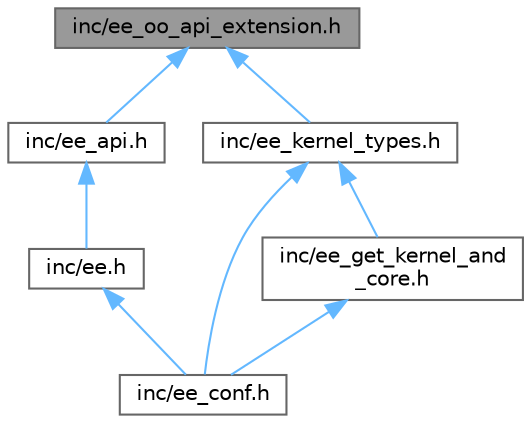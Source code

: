 digraph "inc/ee_oo_api_extension.h"
{
 // LATEX_PDF_SIZE
  bgcolor="transparent";
  edge [fontname=Helvetica,fontsize=10,labelfontname=Helvetica,labelfontsize=10];
  node [fontname=Helvetica,fontsize=10,shape=box,height=0.2,width=0.4];
  Node1 [id="Node000001",label="inc/ee_oo_api_extension.h",height=0.2,width=0.4,color="gray40", fillcolor="grey60", style="filled", fontcolor="black",tooltip="OSEK Kernel Extended APIs."];
  Node1 -> Node2 [id="edge1_Node000001_Node000002",dir="back",color="steelblue1",style="solid",tooltip=" "];
  Node2 [id="Node000002",label="inc/ee_api.h",height=0.2,width=0.4,color="grey40", fillcolor="white", style="filled",URL="$ee__api_8h.html",tooltip="OSEK Kernel APIs Collector."];
  Node2 -> Node3 [id="edge2_Node000002_Node000003",dir="back",color="steelblue1",style="solid",tooltip=" "];
  Node3 [id="Node000003",label="inc/ee.h",height=0.2,width=0.4,color="grey40", fillcolor="white", style="filled",URL="$ee_8h.html",tooltip="Main Collector."];
  Node3 -> Node4 [id="edge3_Node000003_Node000004",dir="back",color="steelblue1",style="solid",tooltip=" "];
  Node4 [id="Node000004",label="inc/ee_conf.h",height=0.2,width=0.4,color="grey40", fillcolor="white", style="filled",URL="$ee__conf_8h.html",tooltip="Main Configuration Collector."];
  Node1 -> Node5 [id="edge4_Node000001_Node000005",dir="back",color="steelblue1",style="solid",tooltip=" "];
  Node5 [id="Node000005",label="inc/ee_kernel_types.h",height=0.2,width=0.4,color="grey40", fillcolor="white", style="filled",URL="$ee__kernel__types_8h.html",tooltip="OSEK Kernel Internal Types."];
  Node5 -> Node4 [id="edge5_Node000005_Node000004",dir="back",color="steelblue1",style="solid",tooltip=" "];
  Node5 -> Node6 [id="edge6_Node000005_Node000006",dir="back",color="steelblue1",style="solid",tooltip=" "];
  Node6 [id="Node000006",label="inc/ee_get_kernel_and\l_core.h",height=0.2,width=0.4,color="grey40", fillcolor="white", style="filled",URL="$ee__get__kernel__and__core_8h.html",tooltip="HAL internal."];
  Node6 -> Node4 [id="edge7_Node000006_Node000004",dir="back",color="steelblue1",style="solid",tooltip=" "];
}
